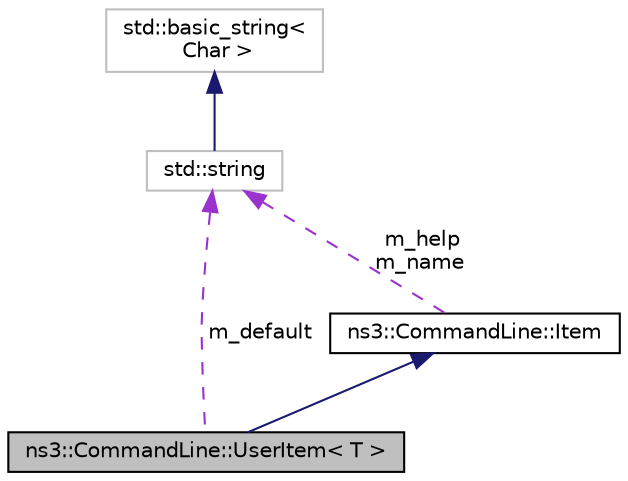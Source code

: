 digraph "ns3::CommandLine::UserItem&lt; T &gt;"
{
 // LATEX_PDF_SIZE
  edge [fontname="Helvetica",fontsize="10",labelfontname="Helvetica",labelfontsize="10"];
  node [fontname="Helvetica",fontsize="10",shape=record];
  Node1 [label="ns3::CommandLine::UserItem\< T \>",height=0.2,width=0.4,color="black", fillcolor="grey75", style="filled", fontcolor="black",tooltip="An argument Item assigning to POD."];
  Node2 -> Node1 [dir="back",color="midnightblue",fontsize="10",style="solid",fontname="Helvetica"];
  Node2 [label="ns3::CommandLine::Item",height=0.2,width=0.4,color="black", fillcolor="white", style="filled",URL="$classns3_1_1_command_line_1_1_item.html",tooltip="The argument abstract base class."];
  Node3 -> Node2 [dir="back",color="darkorchid3",fontsize="10",style="dashed",label=" m_help\nm_name" ,fontname="Helvetica"];
  Node3 [label="std::string",height=0.2,width=0.4,color="grey75", fillcolor="white", style="filled",tooltip=" "];
  Node4 -> Node3 [dir="back",color="midnightblue",fontsize="10",style="solid",fontname="Helvetica"];
  Node4 [label="std::basic_string\<\l Char \>",height=0.2,width=0.4,color="grey75", fillcolor="white", style="filled",tooltip=" "];
  Node3 -> Node1 [dir="back",color="darkorchid3",fontsize="10",style="dashed",label=" m_default" ,fontname="Helvetica"];
}
